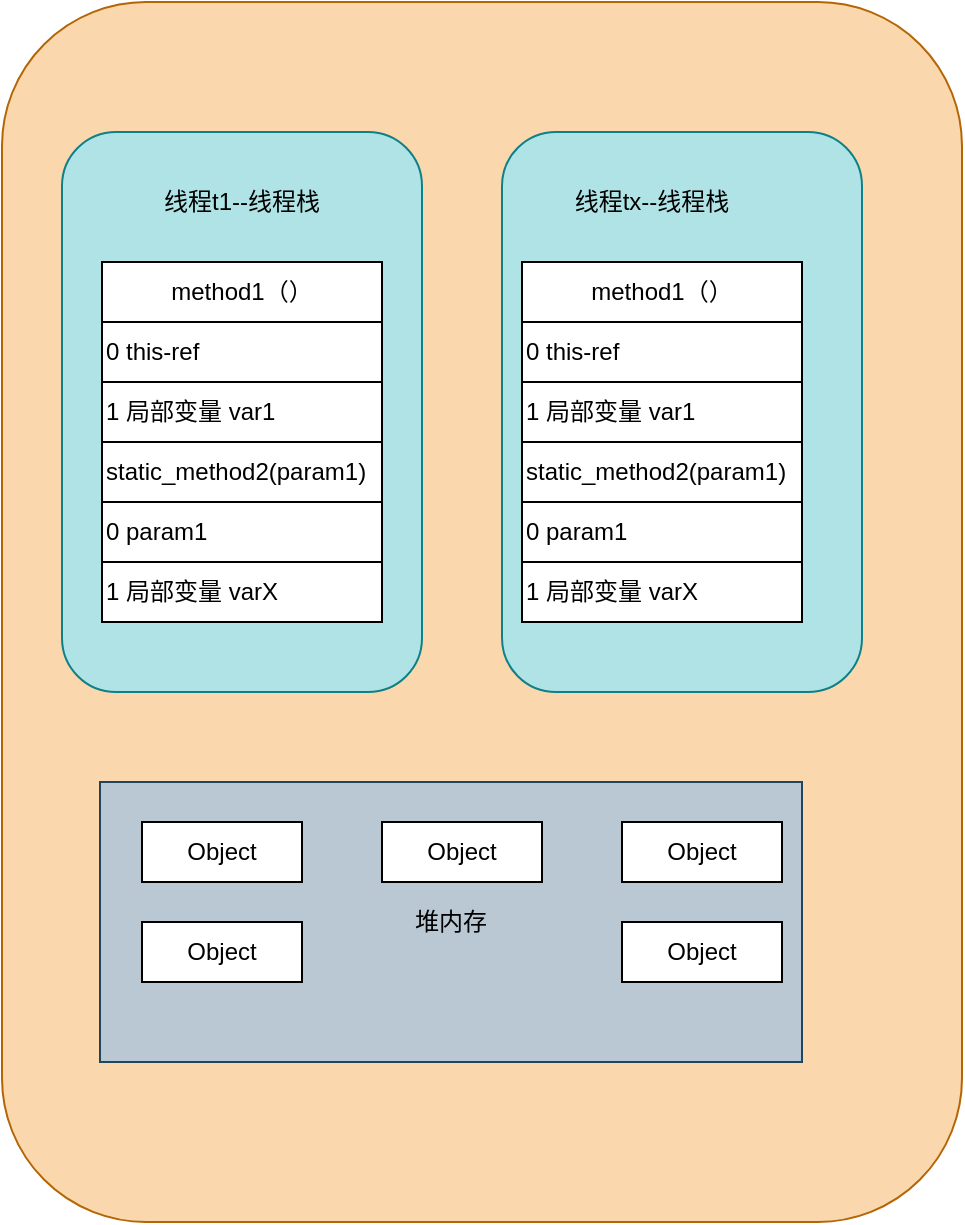 <mxfile version="14.2.7" type="github">
  <diagram id="5Xk1HbFzoAKY_heKDIqf" name="Page-1">
    <mxGraphModel dx="1422" dy="706" grid="1" gridSize="10" guides="1" tooltips="1" connect="1" arrows="1" fold="1" page="1" pageScale="1" pageWidth="827" pageHeight="1169" math="0" shadow="0">
      <root>
        <mxCell id="0" />
        <mxCell id="1" parent="0" />
        <mxCell id="JoZrEqiItv-6HEst-3wa-1" value="" style="rounded=1;whiteSpace=wrap;html=1;fillColor=#fad7ac;strokeColor=#b46504;" vertex="1" parent="1">
          <mxGeometry x="200" y="20" width="480" height="610" as="geometry" />
        </mxCell>
        <mxCell id="JoZrEqiItv-6HEst-3wa-5" value="" style="rounded=1;whiteSpace=wrap;html=1;fillColor=#b0e3e6;strokeColor=#0e8088;" vertex="1" parent="1">
          <mxGeometry x="230" y="85" width="180" height="280" as="geometry" />
        </mxCell>
        <mxCell id="JoZrEqiItv-6HEst-3wa-8" value="method1（）" style="rounded=0;whiteSpace=wrap;html=1;" vertex="1" parent="1">
          <mxGeometry x="250" y="150" width="140" height="30" as="geometry" />
        </mxCell>
        <mxCell id="JoZrEqiItv-6HEst-3wa-9" value="堆内存" style="rounded=0;whiteSpace=wrap;html=1;fillColor=#bac8d3;strokeColor=#23445d;" vertex="1" parent="1">
          <mxGeometry x="249" y="410" width="351" height="140" as="geometry" />
        </mxCell>
        <mxCell id="JoZrEqiItv-6HEst-3wa-10" value="0 this-ref" style="rounded=0;whiteSpace=wrap;html=1;align=left;" vertex="1" parent="1">
          <mxGeometry x="250" y="180" width="140" height="30" as="geometry" />
        </mxCell>
        <mxCell id="JoZrEqiItv-6HEst-3wa-12" value="1 局部变量 var1" style="rounded=0;whiteSpace=wrap;html=1;align=left;" vertex="1" parent="1">
          <mxGeometry x="250" y="210" width="140" height="30" as="geometry" />
        </mxCell>
        <mxCell id="JoZrEqiItv-6HEst-3wa-13" value="static_method2(param1)" style="rounded=0;whiteSpace=wrap;html=1;align=left;" vertex="1" parent="1">
          <mxGeometry x="250" y="240" width="140" height="30" as="geometry" />
        </mxCell>
        <mxCell id="JoZrEqiItv-6HEst-3wa-14" value="0 param1" style="rounded=0;whiteSpace=wrap;html=1;align=left;" vertex="1" parent="1">
          <mxGeometry x="250" y="270" width="140" height="30" as="geometry" />
        </mxCell>
        <mxCell id="JoZrEqiItv-6HEst-3wa-15" value="1 局部变量 varX" style="rounded=0;whiteSpace=wrap;html=1;align=left;" vertex="1" parent="1">
          <mxGeometry x="250" y="300" width="140" height="30" as="geometry" />
        </mxCell>
        <mxCell id="JoZrEqiItv-6HEst-3wa-17" style="edgeStyle=orthogonalEdgeStyle;rounded=0;orthogonalLoop=1;jettySize=auto;html=1;exitX=0.5;exitY=1;exitDx=0;exitDy=0;" edge="1" parent="1" source="JoZrEqiItv-6HEst-3wa-5" target="JoZrEqiItv-6HEst-3wa-5">
          <mxGeometry relative="1" as="geometry" />
        </mxCell>
        <mxCell id="JoZrEqiItv-6HEst-3wa-19" value="线程t1--线程栈" style="text;html=1;strokeColor=none;fillColor=none;align=center;verticalAlign=middle;whiteSpace=wrap;rounded=0;" vertex="1" parent="1">
          <mxGeometry x="265" y="110" width="110" height="20" as="geometry" />
        </mxCell>
        <mxCell id="JoZrEqiItv-6HEst-3wa-20" value="" style="rounded=1;whiteSpace=wrap;html=1;fillColor=#b0e3e6;strokeColor=#0e8088;" vertex="1" parent="1">
          <mxGeometry x="450" y="85" width="180" height="280" as="geometry" />
        </mxCell>
        <mxCell id="JoZrEqiItv-6HEst-3wa-21" value="线程tx--线程栈" style="text;html=1;strokeColor=none;fillColor=none;align=center;verticalAlign=middle;whiteSpace=wrap;rounded=0;" vertex="1" parent="1">
          <mxGeometry x="470" y="110" width="110" height="20" as="geometry" />
        </mxCell>
        <mxCell id="JoZrEqiItv-6HEst-3wa-22" value="method1（）" style="rounded=0;whiteSpace=wrap;html=1;" vertex="1" parent="1">
          <mxGeometry x="460" y="150" width="140" height="30" as="geometry" />
        </mxCell>
        <mxCell id="JoZrEqiItv-6HEst-3wa-23" value="0 this-ref" style="rounded=0;whiteSpace=wrap;html=1;align=left;" vertex="1" parent="1">
          <mxGeometry x="460" y="180" width="140" height="30" as="geometry" />
        </mxCell>
        <mxCell id="JoZrEqiItv-6HEst-3wa-24" value="1 局部变量 var1" style="rounded=0;whiteSpace=wrap;html=1;align=left;" vertex="1" parent="1">
          <mxGeometry x="460" y="210" width="140" height="30" as="geometry" />
        </mxCell>
        <mxCell id="JoZrEqiItv-6HEst-3wa-25" value="static_method2(param1)" style="rounded=0;whiteSpace=wrap;html=1;align=left;" vertex="1" parent="1">
          <mxGeometry x="460" y="240" width="140" height="30" as="geometry" />
        </mxCell>
        <mxCell id="JoZrEqiItv-6HEst-3wa-26" value="0 param1" style="rounded=0;whiteSpace=wrap;html=1;align=left;" vertex="1" parent="1">
          <mxGeometry x="460" y="270" width="140" height="30" as="geometry" />
        </mxCell>
        <mxCell id="JoZrEqiItv-6HEst-3wa-27" value="1 局部变量 varX" style="rounded=0;whiteSpace=wrap;html=1;align=left;" vertex="1" parent="1">
          <mxGeometry x="460" y="300" width="140" height="30" as="geometry" />
        </mxCell>
        <mxCell id="JoZrEqiItv-6HEst-3wa-28" value="Object" style="rounded=0;whiteSpace=wrap;html=1;" vertex="1" parent="1">
          <mxGeometry x="270" y="430" width="80" height="30" as="geometry" />
        </mxCell>
        <mxCell id="JoZrEqiItv-6HEst-3wa-29" value="Object" style="rounded=0;whiteSpace=wrap;html=1;" vertex="1" parent="1">
          <mxGeometry x="270" y="480" width="80" height="30" as="geometry" />
        </mxCell>
        <mxCell id="JoZrEqiItv-6HEst-3wa-30" value="Object" style="rounded=0;whiteSpace=wrap;html=1;" vertex="1" parent="1">
          <mxGeometry x="390" y="430" width="80" height="30" as="geometry" />
        </mxCell>
        <mxCell id="JoZrEqiItv-6HEst-3wa-31" value="Object" style="rounded=0;whiteSpace=wrap;html=1;" vertex="1" parent="1">
          <mxGeometry x="510" y="430" width="80" height="30" as="geometry" />
        </mxCell>
        <mxCell id="JoZrEqiItv-6HEst-3wa-32" value="Object" style="rounded=0;whiteSpace=wrap;html=1;" vertex="1" parent="1">
          <mxGeometry x="510" y="480" width="80" height="30" as="geometry" />
        </mxCell>
      </root>
    </mxGraphModel>
  </diagram>
</mxfile>
